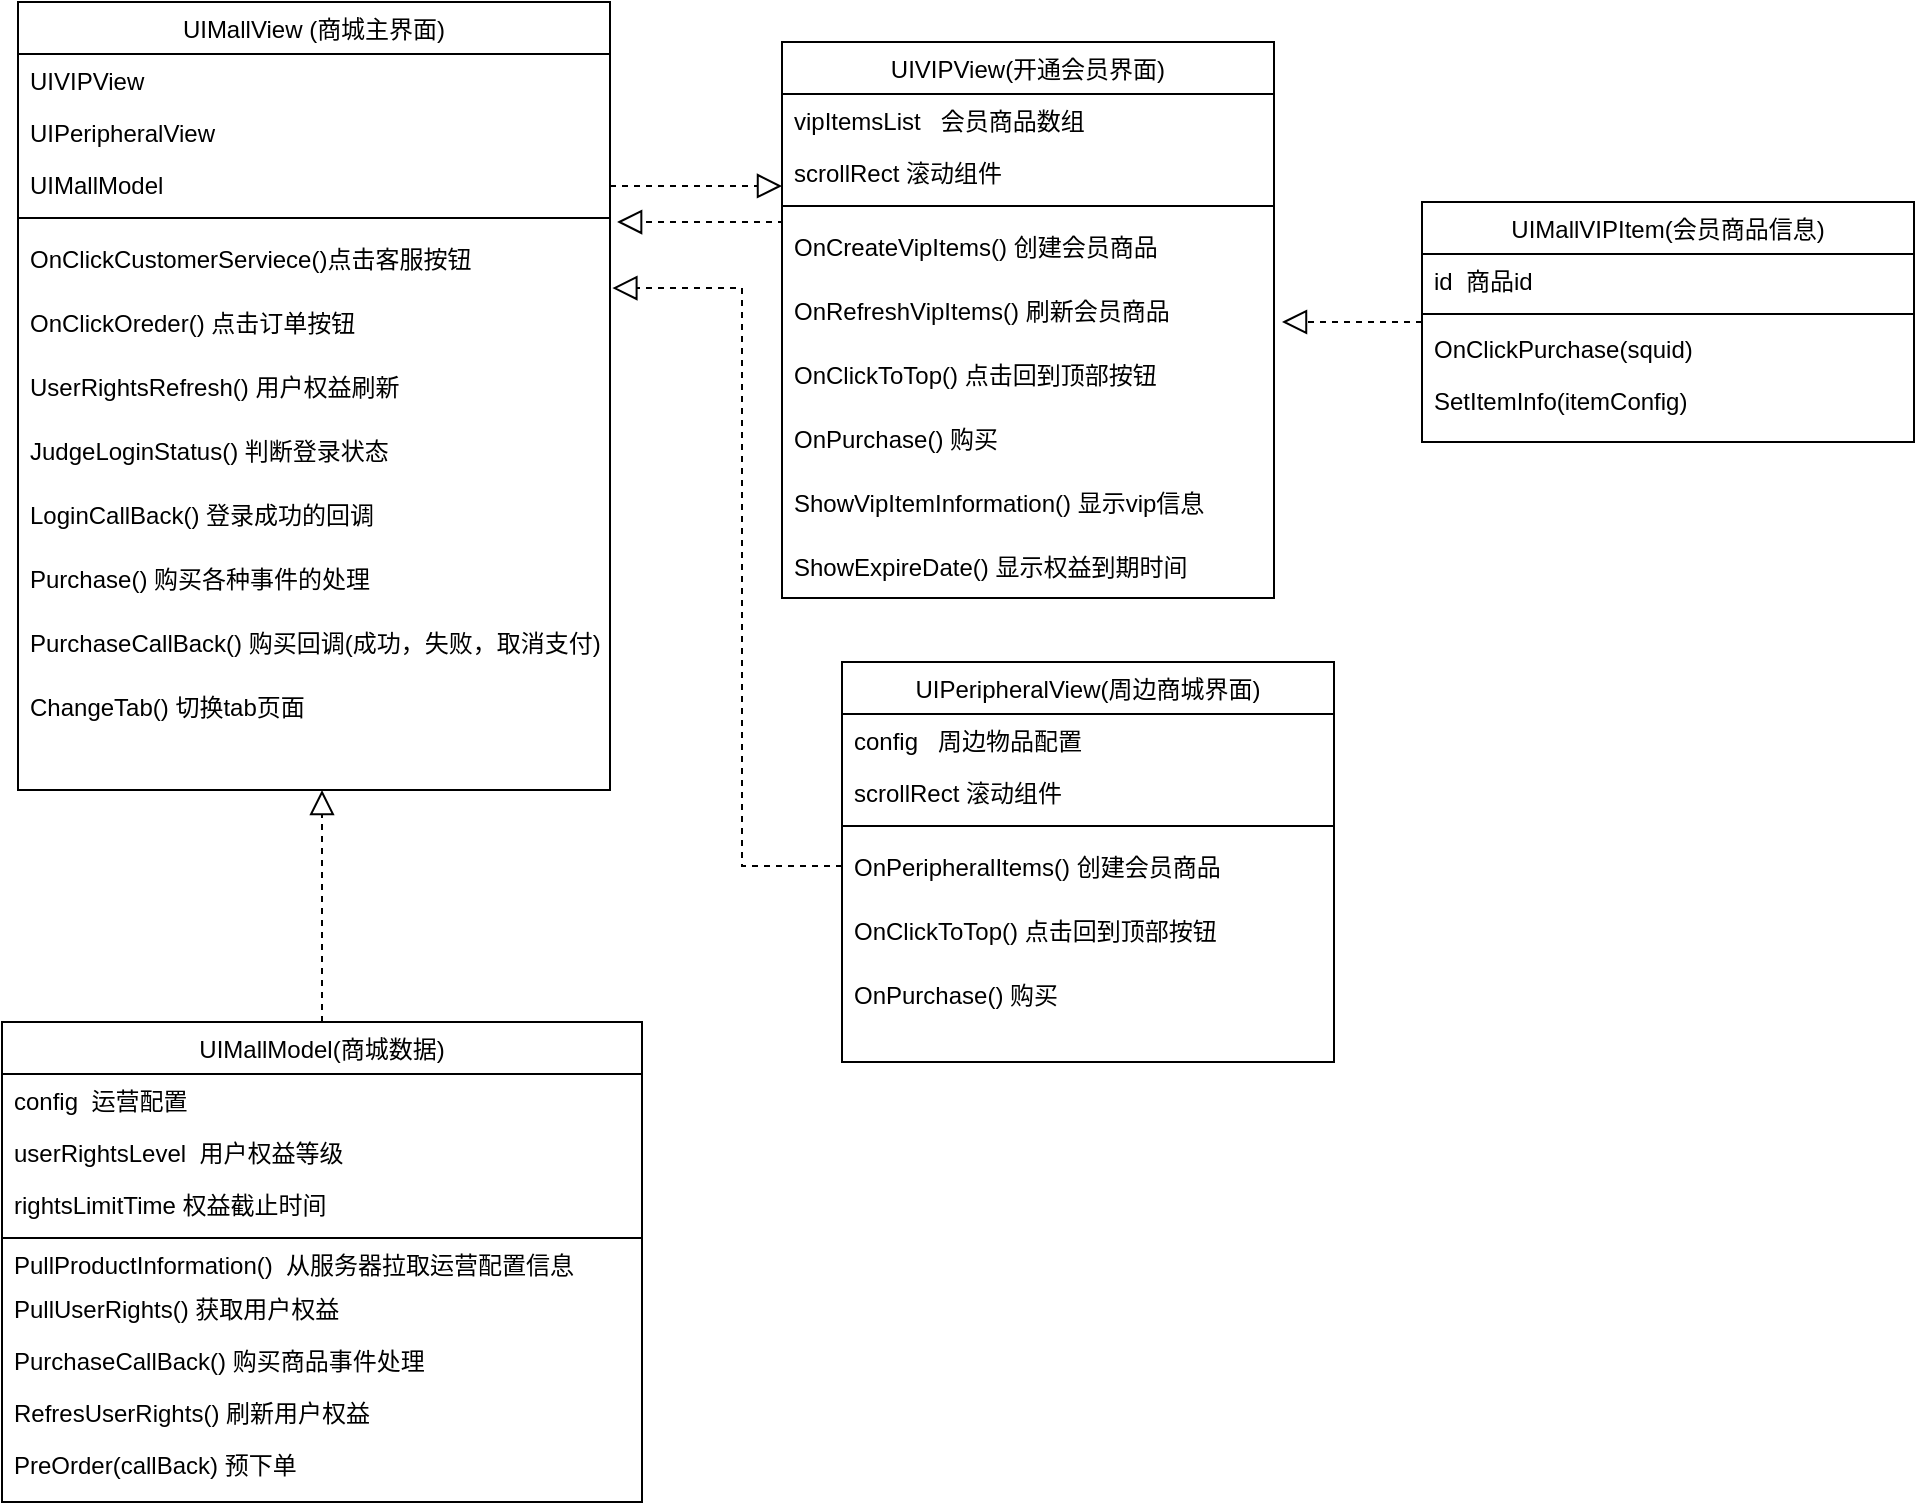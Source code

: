 <mxfile version="14.9.8" type="github">
  <diagram id="C5RBs43oDa-KdzZeNtuy" name="Page-1">
    <mxGraphModel dx="946" dy="575" grid="1" gridSize="10" guides="1" tooltips="1" connect="1" arrows="1" fold="1" page="1" pageScale="1" pageWidth="827" pageHeight="1169" math="0" shadow="0">
      <root>
        <mxCell id="WIyWlLk6GJQsqaUBKTNV-0" />
        <mxCell id="WIyWlLk6GJQsqaUBKTNV-1" parent="WIyWlLk6GJQsqaUBKTNV-0" />
        <mxCell id="zkfFHV4jXpPFQw0GAbJ--0" value="UIMallView (商城主界面)" style="swimlane;fontStyle=0;align=center;verticalAlign=top;childLayout=stackLayout;horizontal=1;startSize=26;horizontalStack=0;resizeParent=1;resizeLast=0;collapsible=1;marginBottom=0;rounded=0;shadow=0;strokeWidth=1;" parent="WIyWlLk6GJQsqaUBKTNV-1" vertex="1">
          <mxGeometry x="118" y="90" width="296" height="394" as="geometry">
            <mxRectangle x="230" y="140" width="160" height="26" as="alternateBounds" />
          </mxGeometry>
        </mxCell>
        <mxCell id="zkfFHV4jXpPFQw0GAbJ--1" value="UIVIPView" style="text;align=left;verticalAlign=top;spacingLeft=4;spacingRight=4;overflow=hidden;rotatable=0;points=[[0,0.5],[1,0.5]];portConstraint=eastwest;" parent="zkfFHV4jXpPFQw0GAbJ--0" vertex="1">
          <mxGeometry y="26" width="296" height="26" as="geometry" />
        </mxCell>
        <mxCell id="zkfFHV4jXpPFQw0GAbJ--2" value="UIPeripheralView" style="text;align=left;verticalAlign=top;spacingLeft=4;spacingRight=4;overflow=hidden;rotatable=0;points=[[0,0.5],[1,0.5]];portConstraint=eastwest;rounded=0;shadow=0;html=0;" parent="zkfFHV4jXpPFQw0GAbJ--0" vertex="1">
          <mxGeometry y="52" width="296" height="26" as="geometry" />
        </mxCell>
        <mxCell id="mM4aoUx0mhn-AIOcD--q-0" value="UIMallModel" style="text;align=left;verticalAlign=top;spacingLeft=4;spacingRight=4;overflow=hidden;rotatable=0;points=[[0,0.5],[1,0.5]];portConstraint=eastwest;rounded=0;shadow=0;html=0;" parent="zkfFHV4jXpPFQw0GAbJ--0" vertex="1">
          <mxGeometry y="78" width="296" height="26" as="geometry" />
        </mxCell>
        <mxCell id="zkfFHV4jXpPFQw0GAbJ--4" value="" style="line;html=1;strokeWidth=1;align=left;verticalAlign=middle;spacingTop=-1;spacingLeft=3;spacingRight=3;rotatable=0;labelPosition=right;points=[];portConstraint=eastwest;" parent="zkfFHV4jXpPFQw0GAbJ--0" vertex="1">
          <mxGeometry y="104" width="296" height="8" as="geometry" />
        </mxCell>
        <mxCell id="zkfFHV4jXpPFQw0GAbJ--5" value="OnClickCustomerServiece()点击客服按钮" style="text;align=left;verticalAlign=middle;spacingLeft=4;spacingRight=4;overflow=hidden;rotatable=0;points=[[0,0.5],[1,0.5]];portConstraint=eastwest;" parent="zkfFHV4jXpPFQw0GAbJ--0" vertex="1">
          <mxGeometry y="112" width="296" height="32" as="geometry" />
        </mxCell>
        <mxCell id="mM4aoUx0mhn-AIOcD--q-24" value="OnClickOreder() 点击订单按钮" style="text;align=left;verticalAlign=middle;spacingLeft=4;spacingRight=4;overflow=hidden;rotatable=0;points=[[0,0.5],[1,0.5]];portConstraint=eastwest;" parent="zkfFHV4jXpPFQw0GAbJ--0" vertex="1">
          <mxGeometry y="144" width="296" height="32" as="geometry" />
        </mxCell>
        <mxCell id="mM4aoUx0mhn-AIOcD--q-61" value="UserRightsRefresh() 用户权益刷新" style="text;align=left;verticalAlign=middle;spacingLeft=4;spacingRight=4;overflow=hidden;rotatable=0;points=[[0,0.5],[1,0.5]];portConstraint=eastwest;" parent="zkfFHV4jXpPFQw0GAbJ--0" vertex="1">
          <mxGeometry y="176" width="296" height="32" as="geometry" />
        </mxCell>
        <mxCell id="mM4aoUx0mhn-AIOcD--q-62" value="JudgeLoginStatus() 判断登录状态" style="text;align=left;verticalAlign=middle;spacingLeft=4;spacingRight=4;overflow=hidden;rotatable=0;points=[[0,0.5],[1,0.5]];portConstraint=eastwest;" parent="zkfFHV4jXpPFQw0GAbJ--0" vertex="1">
          <mxGeometry y="208" width="296" height="32" as="geometry" />
        </mxCell>
        <mxCell id="mM4aoUx0mhn-AIOcD--q-63" value="LoginCallBack() 登录成功的回调" style="text;align=left;verticalAlign=middle;spacingLeft=4;spacingRight=4;overflow=hidden;rotatable=0;points=[[0,0.5],[1,0.5]];portConstraint=eastwest;" parent="zkfFHV4jXpPFQw0GAbJ--0" vertex="1">
          <mxGeometry y="240" width="296" height="32" as="geometry" />
        </mxCell>
        <mxCell id="mM4aoUx0mhn-AIOcD--q-64" value="Purchase() 购买各种事件的处理" style="text;align=left;verticalAlign=middle;spacingLeft=4;spacingRight=4;overflow=hidden;rotatable=0;points=[[0,0.5],[1,0.5]];portConstraint=eastwest;" parent="zkfFHV4jXpPFQw0GAbJ--0" vertex="1">
          <mxGeometry y="272" width="296" height="32" as="geometry" />
        </mxCell>
        <mxCell id="mM4aoUx0mhn-AIOcD--q-65" value="PurchaseCallBack() 购买回调(成功，失败，取消支付)" style="text;align=left;verticalAlign=middle;spacingLeft=4;spacingRight=4;overflow=hidden;rotatable=0;points=[[0,0.5],[1,0.5]];portConstraint=eastwest;" parent="zkfFHV4jXpPFQw0GAbJ--0" vertex="1">
          <mxGeometry y="304" width="296" height="32" as="geometry" />
        </mxCell>
        <mxCell id="mM4aoUx0mhn-AIOcD--q-25" value="ChangeTab() 切换tab页面" style="text;align=left;verticalAlign=middle;spacingLeft=4;spacingRight=4;overflow=hidden;rotatable=0;points=[[0,0.5],[1,0.5]];portConstraint=eastwest;" parent="zkfFHV4jXpPFQw0GAbJ--0" vertex="1">
          <mxGeometry y="336" width="296" height="32" as="geometry" />
        </mxCell>
        <mxCell id="zkfFHV4jXpPFQw0GAbJ--6" value="UIMallModel(商城数据)" style="swimlane;fontStyle=0;align=center;verticalAlign=top;childLayout=stackLayout;horizontal=1;startSize=26;horizontalStack=0;resizeParent=1;resizeLast=0;collapsible=1;marginBottom=0;rounded=0;shadow=0;strokeWidth=1;" parent="WIyWlLk6GJQsqaUBKTNV-1" vertex="1">
          <mxGeometry x="110" y="600" width="320" height="240" as="geometry">
            <mxRectangle x="130" y="380" width="160" height="26" as="alternateBounds" />
          </mxGeometry>
        </mxCell>
        <mxCell id="zkfFHV4jXpPFQw0GAbJ--7" value="config  运营配置" style="text;align=left;verticalAlign=top;spacingLeft=4;spacingRight=4;overflow=hidden;rotatable=0;points=[[0,0.5],[1,0.5]];portConstraint=eastwest;" parent="zkfFHV4jXpPFQw0GAbJ--6" vertex="1">
          <mxGeometry y="26" width="320" height="26" as="geometry" />
        </mxCell>
        <mxCell id="zkfFHV4jXpPFQw0GAbJ--8" value="userRightsLevel  用户权益等级" style="text;align=left;verticalAlign=top;spacingLeft=4;spacingRight=4;overflow=hidden;rotatable=0;points=[[0,0.5],[1,0.5]];portConstraint=eastwest;rounded=0;shadow=0;html=0;" parent="zkfFHV4jXpPFQw0GAbJ--6" vertex="1">
          <mxGeometry y="52" width="320" height="26" as="geometry" />
        </mxCell>
        <mxCell id="mM4aoUx0mhn-AIOcD--q-2" value="rightsLimitTime 权益截止时间" style="text;align=left;verticalAlign=top;spacingLeft=4;spacingRight=4;overflow=hidden;rotatable=0;points=[[0,0.5],[1,0.5]];portConstraint=eastwest;rounded=0;shadow=0;html=0;" parent="zkfFHV4jXpPFQw0GAbJ--6" vertex="1">
          <mxGeometry y="78" width="320" height="26" as="geometry" />
        </mxCell>
        <mxCell id="zkfFHV4jXpPFQw0GAbJ--9" value="" style="line;html=1;strokeWidth=1;align=left;verticalAlign=middle;spacingTop=-1;spacingLeft=3;spacingRight=3;rotatable=0;labelPosition=right;points=[];portConstraint=eastwest;" parent="zkfFHV4jXpPFQw0GAbJ--6" vertex="1">
          <mxGeometry y="104" width="320" height="8" as="geometry" />
        </mxCell>
        <mxCell id="zkfFHV4jXpPFQw0GAbJ--10" value="PullProductInformation()  从服务器拉取运营配置信息" style="text;align=left;verticalAlign=middle;spacingLeft=4;spacingRight=4;overflow=hidden;rotatable=0;points=[[0,0.5],[1,0.5]];portConstraint=eastwest;fontStyle=0" parent="zkfFHV4jXpPFQw0GAbJ--6" vertex="1">
          <mxGeometry y="112" width="320" height="18" as="geometry" />
        </mxCell>
        <mxCell id="zkfFHV4jXpPFQw0GAbJ--11" value="PullUserRights() 获取用户权益" style="text;align=left;verticalAlign=top;spacingLeft=4;spacingRight=4;overflow=hidden;rotatable=0;points=[[0,0.5],[1,0.5]];portConstraint=eastwest;" parent="zkfFHV4jXpPFQw0GAbJ--6" vertex="1">
          <mxGeometry y="130" width="320" height="26" as="geometry" />
        </mxCell>
        <mxCell id="mM4aoUx0mhn-AIOcD--q-3" value="PurchaseCallBack() 购买商品事件处理" style="text;align=left;verticalAlign=top;spacingLeft=4;spacingRight=4;overflow=hidden;rotatable=0;points=[[0,0.5],[1,0.5]];portConstraint=eastwest;" parent="zkfFHV4jXpPFQw0GAbJ--6" vertex="1">
          <mxGeometry y="156" width="320" height="26" as="geometry" />
        </mxCell>
        <mxCell id="mM4aoUx0mhn-AIOcD--q-9" value="RefresUserRights() 刷新用户权益" style="text;align=left;verticalAlign=top;spacingLeft=4;spacingRight=4;overflow=hidden;rotatable=0;points=[[0,0.5],[1,0.5]];portConstraint=eastwest;" parent="zkfFHV4jXpPFQw0GAbJ--6" vertex="1">
          <mxGeometry y="182" width="320" height="26" as="geometry" />
        </mxCell>
        <mxCell id="_BJk9tyWmlVBHufLEtqW-0" value="PreOrder(callBack) 预下单" style="text;align=left;verticalAlign=top;spacingLeft=4;spacingRight=4;overflow=hidden;rotatable=0;points=[[0,0.5],[1,0.5]];portConstraint=eastwest;" vertex="1" parent="zkfFHV4jXpPFQw0GAbJ--6">
          <mxGeometry y="208" width="320" height="26" as="geometry" />
        </mxCell>
        <mxCell id="zkfFHV4jXpPFQw0GAbJ--12" value="" style="endArrow=block;endSize=10;endFill=0;shadow=0;strokeWidth=1;rounded=0;edgeStyle=elbowEdgeStyle;elbow=vertical;dashed=1;" parent="WIyWlLk6GJQsqaUBKTNV-1" source="zkfFHV4jXpPFQw0GAbJ--6" target="zkfFHV4jXpPFQw0GAbJ--0" edge="1">
          <mxGeometry width="160" relative="1" as="geometry">
            <mxPoint x="144" y="203" as="sourcePoint" />
            <mxPoint x="144" y="203" as="targetPoint" />
            <Array as="points">
              <mxPoint x="224" y="350" />
            </Array>
          </mxGeometry>
        </mxCell>
        <mxCell id="mM4aoUx0mhn-AIOcD--q-48" style="edgeStyle=orthogonalEdgeStyle;rounded=0;orthogonalLoop=1;jettySize=auto;html=1;dashed=1;endArrow=block;endFill=0;endSize=10;verticalAlign=middle;" parent="WIyWlLk6GJQsqaUBKTNV-1" source="mM4aoUx0mhn-AIOcD--q-13" edge="1">
          <mxGeometry relative="1" as="geometry">
            <mxPoint x="750" y="250" as="targetPoint" />
          </mxGeometry>
        </mxCell>
        <mxCell id="mM4aoUx0mhn-AIOcD--q-13" value="UIMallVIPItem(会员商品信息)" style="swimlane;fontStyle=0;align=center;verticalAlign=top;childLayout=stackLayout;horizontal=1;startSize=26;horizontalStack=0;resizeParent=1;resizeLast=0;collapsible=1;marginBottom=0;rounded=0;shadow=0;strokeWidth=1;" parent="WIyWlLk6GJQsqaUBKTNV-1" vertex="1">
          <mxGeometry x="820" y="190" width="246" height="120" as="geometry">
            <mxRectangle x="230" y="140" width="160" height="26" as="alternateBounds" />
          </mxGeometry>
        </mxCell>
        <mxCell id="mM4aoUx0mhn-AIOcD--q-14" value="id  商品id" style="text;align=left;verticalAlign=top;spacingLeft=4;spacingRight=4;overflow=hidden;rotatable=0;points=[[0,0.5],[1,0.5]];portConstraint=eastwest;" parent="mM4aoUx0mhn-AIOcD--q-13" vertex="1">
          <mxGeometry y="26" width="246" height="26" as="geometry" />
        </mxCell>
        <mxCell id="mM4aoUx0mhn-AIOcD--q-18" value="" style="line;html=1;strokeWidth=1;align=left;verticalAlign=middle;spacingTop=-1;spacingLeft=3;spacingRight=3;rotatable=0;labelPosition=right;points=[];portConstraint=eastwest;" parent="mM4aoUx0mhn-AIOcD--q-13" vertex="1">
          <mxGeometry y="52" width="246" height="8" as="geometry" />
        </mxCell>
        <mxCell id="mM4aoUx0mhn-AIOcD--q-22" value="OnClickPurchase(squid)" style="text;align=left;verticalAlign=top;spacingLeft=4;spacingRight=4;overflow=hidden;rotatable=0;points=[[0,0.5],[1,0.5]];portConstraint=eastwest;rounded=0;shadow=0;html=0;" parent="mM4aoUx0mhn-AIOcD--q-13" vertex="1">
          <mxGeometry y="60" width="246" height="26" as="geometry" />
        </mxCell>
        <mxCell id="mM4aoUx0mhn-AIOcD--q-23" value="SetItemInfo(itemConfig)" style="text;align=left;verticalAlign=top;spacingLeft=4;spacingRight=4;overflow=hidden;rotatable=0;points=[[0,0.5],[1,0.5]];portConstraint=eastwest;rounded=0;shadow=0;html=0;" parent="mM4aoUx0mhn-AIOcD--q-13" vertex="1">
          <mxGeometry y="86" width="246" height="26" as="geometry" />
        </mxCell>
        <mxCell id="mM4aoUx0mhn-AIOcD--q-28" value="UIVIPView(开通会员界面)" style="swimlane;fontStyle=0;align=center;verticalAlign=top;childLayout=stackLayout;horizontal=1;startSize=26;horizontalStack=0;resizeParent=1;resizeLast=0;collapsible=1;marginBottom=0;rounded=0;shadow=0;strokeWidth=1;" parent="WIyWlLk6GJQsqaUBKTNV-1" vertex="1">
          <mxGeometry x="500" y="110" width="246" height="278" as="geometry">
            <mxRectangle x="230" y="140" width="160" height="26" as="alternateBounds" />
          </mxGeometry>
        </mxCell>
        <mxCell id="mM4aoUx0mhn-AIOcD--q-29" value="vipItemsList   会员商品数组" style="text;align=left;verticalAlign=top;spacingLeft=4;spacingRight=4;overflow=hidden;rotatable=0;points=[[0,0.5],[1,0.5]];portConstraint=eastwest;" parent="mM4aoUx0mhn-AIOcD--q-28" vertex="1">
          <mxGeometry y="26" width="246" height="26" as="geometry" />
        </mxCell>
        <mxCell id="mM4aoUx0mhn-AIOcD--q-30" value="scrollRect 滚动组件" style="text;align=left;verticalAlign=top;spacingLeft=4;spacingRight=4;overflow=hidden;rotatable=0;points=[[0,0.5],[1,0.5]];portConstraint=eastwest;rounded=0;shadow=0;html=0;" parent="mM4aoUx0mhn-AIOcD--q-28" vertex="1">
          <mxGeometry y="52" width="246" height="26" as="geometry" />
        </mxCell>
        <mxCell id="mM4aoUx0mhn-AIOcD--q-33" value="" style="line;html=1;strokeWidth=1;align=left;verticalAlign=middle;spacingTop=-1;spacingLeft=3;spacingRight=3;rotatable=0;labelPosition=right;points=[];portConstraint=eastwest;" parent="mM4aoUx0mhn-AIOcD--q-28" vertex="1">
          <mxGeometry y="78" width="246" height="8" as="geometry" />
        </mxCell>
        <mxCell id="mM4aoUx0mhn-AIOcD--q-34" value="OnCreateVipItems() 创建会员商品" style="text;align=left;verticalAlign=middle;spacingLeft=4;spacingRight=4;overflow=hidden;rotatable=0;points=[[0,0.5],[1,0.5]];portConstraint=eastwest;" parent="mM4aoUx0mhn-AIOcD--q-28" vertex="1">
          <mxGeometry y="86" width="246" height="32" as="geometry" />
        </mxCell>
        <mxCell id="mM4aoUx0mhn-AIOcD--q-35" value="OnRefreshVipItems() 刷新会员商品" style="text;align=left;verticalAlign=middle;spacingLeft=4;spacingRight=4;overflow=hidden;rotatable=0;points=[[0,0.5],[1,0.5]];portConstraint=eastwest;" parent="mM4aoUx0mhn-AIOcD--q-28" vertex="1">
          <mxGeometry y="118" width="246" height="32" as="geometry" />
        </mxCell>
        <mxCell id="mM4aoUx0mhn-AIOcD--q-36" value="OnClickToTop() 点击回到顶部按钮" style="text;align=left;verticalAlign=middle;spacingLeft=4;spacingRight=4;overflow=hidden;rotatable=0;points=[[0,0.5],[1,0.5]];portConstraint=eastwest;" parent="mM4aoUx0mhn-AIOcD--q-28" vertex="1">
          <mxGeometry y="150" width="246" height="32" as="geometry" />
        </mxCell>
        <mxCell id="mM4aoUx0mhn-AIOcD--q-42" value="OnPurchase() 购买" style="text;align=left;verticalAlign=middle;spacingLeft=4;spacingRight=4;overflow=hidden;rotatable=0;points=[[0,0.5],[1,0.5]];portConstraint=eastwest;" parent="mM4aoUx0mhn-AIOcD--q-28" vertex="1">
          <mxGeometry y="182" width="246" height="32" as="geometry" />
        </mxCell>
        <mxCell id="mM4aoUx0mhn-AIOcD--q-43" value="ShowVipItemInformation() 显示vip信息" style="text;align=left;verticalAlign=middle;spacingLeft=4;spacingRight=4;overflow=hidden;rotatable=0;points=[[0,0.5],[1,0.5]];portConstraint=eastwest;" parent="mM4aoUx0mhn-AIOcD--q-28" vertex="1">
          <mxGeometry y="214" width="246" height="32" as="geometry" />
        </mxCell>
        <mxCell id="mM4aoUx0mhn-AIOcD--q-68" value="ShowExpireDate() 显示权益到期时间" style="text;align=left;verticalAlign=middle;spacingLeft=4;spacingRight=4;overflow=hidden;rotatable=0;points=[[0,0.5],[1,0.5]];portConstraint=eastwest;" parent="mM4aoUx0mhn-AIOcD--q-28" vertex="1">
          <mxGeometry y="246" width="246" height="32" as="geometry" />
        </mxCell>
        <mxCell id="mM4aoUx0mhn-AIOcD--q-38" value="" style="edgeStyle=orthogonalEdgeStyle;rounded=0;orthogonalLoop=1;jettySize=auto;html=1;endArrow=block;endFill=0;endSize=10;verticalAlign=middle;entryX=1.012;entryY=0.231;entryDx=0;entryDy=0;entryPerimeter=0;dashed=1;" parent="WIyWlLk6GJQsqaUBKTNV-1" edge="1">
          <mxGeometry relative="1" as="geometry">
            <mxPoint x="500" y="201" as="sourcePoint" />
            <mxPoint x="417.552" y="200.006" as="targetPoint" />
            <Array as="points">
              <mxPoint x="500" y="200" />
            </Array>
          </mxGeometry>
        </mxCell>
        <mxCell id="mM4aoUx0mhn-AIOcD--q-39" value="" style="edgeStyle=orthogonalEdgeStyle;rounded=0;orthogonalLoop=1;jettySize=auto;html=1;endArrow=block;endFill=0;endSize=10;verticalAlign=middle;entryX=0;entryY=0.769;entryDx=0;entryDy=0;entryPerimeter=0;dashed=1;" parent="WIyWlLk6GJQsqaUBKTNV-1" source="mM4aoUx0mhn-AIOcD--q-0" target="mM4aoUx0mhn-AIOcD--q-30" edge="1">
          <mxGeometry relative="1" as="geometry">
            <Array as="points">
              <mxPoint x="440" y="182" />
              <mxPoint x="440" y="182" />
            </Array>
          </mxGeometry>
        </mxCell>
        <mxCell id="mM4aoUx0mhn-AIOcD--q-49" value="UIPeripheralView(周边商城界面)" style="swimlane;fontStyle=0;align=center;verticalAlign=top;childLayout=stackLayout;horizontal=1;startSize=26;horizontalStack=0;resizeParent=1;resizeLast=0;collapsible=1;marginBottom=0;rounded=0;shadow=0;strokeWidth=1;" parent="WIyWlLk6GJQsqaUBKTNV-1" vertex="1">
          <mxGeometry x="530" y="420" width="246" height="200" as="geometry">
            <mxRectangle x="230" y="140" width="160" height="26" as="alternateBounds" />
          </mxGeometry>
        </mxCell>
        <mxCell id="mM4aoUx0mhn-AIOcD--q-50" value="config   周边物品配置" style="text;align=left;verticalAlign=top;spacingLeft=4;spacingRight=4;overflow=hidden;rotatable=0;points=[[0,0.5],[1,0.5]];portConstraint=eastwest;" parent="mM4aoUx0mhn-AIOcD--q-49" vertex="1">
          <mxGeometry y="26" width="246" height="26" as="geometry" />
        </mxCell>
        <mxCell id="mM4aoUx0mhn-AIOcD--q-51" value="scrollRect 滚动组件" style="text;align=left;verticalAlign=top;spacingLeft=4;spacingRight=4;overflow=hidden;rotatable=0;points=[[0,0.5],[1,0.5]];portConstraint=eastwest;rounded=0;shadow=0;html=0;" parent="mM4aoUx0mhn-AIOcD--q-49" vertex="1">
          <mxGeometry y="52" width="246" height="26" as="geometry" />
        </mxCell>
        <mxCell id="mM4aoUx0mhn-AIOcD--q-52" value="" style="line;html=1;strokeWidth=1;align=left;verticalAlign=middle;spacingTop=-1;spacingLeft=3;spacingRight=3;rotatable=0;labelPosition=right;points=[];portConstraint=eastwest;" parent="mM4aoUx0mhn-AIOcD--q-49" vertex="1">
          <mxGeometry y="78" width="246" height="8" as="geometry" />
        </mxCell>
        <mxCell id="mM4aoUx0mhn-AIOcD--q-53" value="OnPeripheralItems() 创建会员商品" style="text;align=left;verticalAlign=middle;spacingLeft=4;spacingRight=4;overflow=hidden;rotatable=0;points=[[0,0.5],[1,0.5]];portConstraint=eastwest;" parent="mM4aoUx0mhn-AIOcD--q-49" vertex="1">
          <mxGeometry y="86" width="246" height="32" as="geometry" />
        </mxCell>
        <mxCell id="mM4aoUx0mhn-AIOcD--q-55" value="OnClickToTop() 点击回到顶部按钮" style="text;align=left;verticalAlign=middle;spacingLeft=4;spacingRight=4;overflow=hidden;rotatable=0;points=[[0,0.5],[1,0.5]];portConstraint=eastwest;" parent="mM4aoUx0mhn-AIOcD--q-49" vertex="1">
          <mxGeometry y="118" width="246" height="32" as="geometry" />
        </mxCell>
        <mxCell id="mM4aoUx0mhn-AIOcD--q-56" value="OnPurchase() 购买" style="text;align=left;verticalAlign=middle;spacingLeft=4;spacingRight=4;overflow=hidden;rotatable=0;points=[[0,0.5],[1,0.5]];portConstraint=eastwest;" parent="mM4aoUx0mhn-AIOcD--q-49" vertex="1">
          <mxGeometry y="150" width="246" height="32" as="geometry" />
        </mxCell>
        <mxCell id="mM4aoUx0mhn-AIOcD--q-59" value="" style="edgeStyle=orthogonalEdgeStyle;rounded=0;orthogonalLoop=1;jettySize=auto;html=1;dashed=1;endArrow=block;endFill=0;endSize=10;verticalAlign=middle;entryX=1.004;entryY=-0.031;entryDx=0;entryDy=0;entryPerimeter=0;" parent="WIyWlLk6GJQsqaUBKTNV-1" source="mM4aoUx0mhn-AIOcD--q-53" target="mM4aoUx0mhn-AIOcD--q-24" edge="1">
          <mxGeometry relative="1" as="geometry">
            <Array as="points">
              <mxPoint x="480" y="522" />
              <mxPoint x="480" y="233" />
            </Array>
          </mxGeometry>
        </mxCell>
      </root>
    </mxGraphModel>
  </diagram>
</mxfile>
